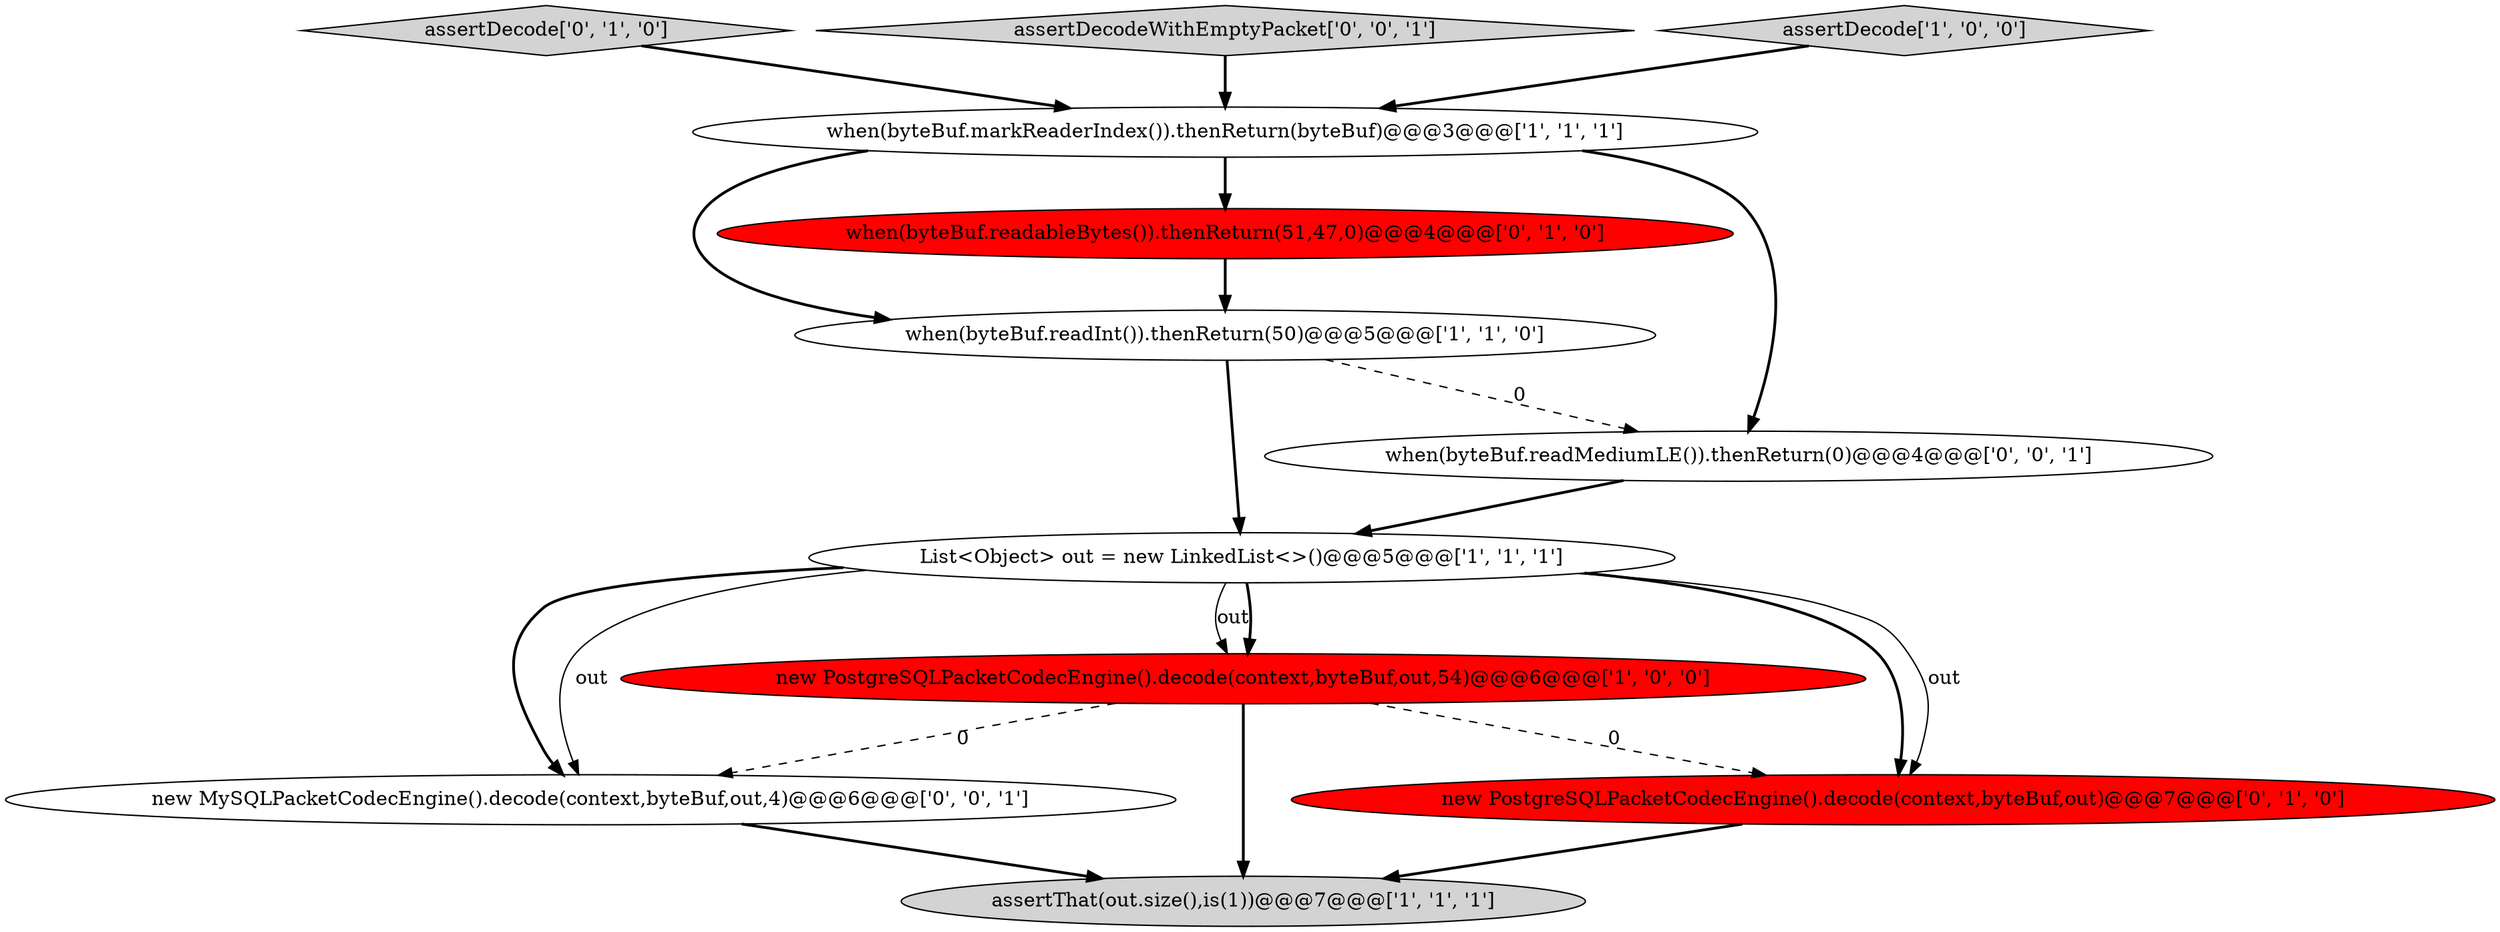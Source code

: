 digraph {
2 [style = filled, label = "assertThat(out.size(),is(1))@@@7@@@['1', '1', '1']", fillcolor = lightgray, shape = ellipse image = "AAA0AAABBB1BBB"];
3 [style = filled, label = "when(byteBuf.readInt()).thenReturn(50)@@@5@@@['1', '1', '0']", fillcolor = white, shape = ellipse image = "AAA0AAABBB1BBB"];
8 [style = filled, label = "assertDecode['0', '1', '0']", fillcolor = lightgray, shape = diamond image = "AAA0AAABBB2BBB"];
10 [style = filled, label = "assertDecodeWithEmptyPacket['0', '0', '1']", fillcolor = lightgray, shape = diamond image = "AAA0AAABBB3BBB"];
7 [style = filled, label = "when(byteBuf.readableBytes()).thenReturn(51,47,0)@@@4@@@['0', '1', '0']", fillcolor = red, shape = ellipse image = "AAA1AAABBB2BBB"];
9 [style = filled, label = "new MySQLPacketCodecEngine().decode(context,byteBuf,out,4)@@@6@@@['0', '0', '1']", fillcolor = white, shape = ellipse image = "AAA0AAABBB3BBB"];
5 [style = filled, label = "new PostgreSQLPacketCodecEngine().decode(context,byteBuf,out,54)@@@6@@@['1', '0', '0']", fillcolor = red, shape = ellipse image = "AAA1AAABBB1BBB"];
1 [style = filled, label = "when(byteBuf.markReaderIndex()).thenReturn(byteBuf)@@@3@@@['1', '1', '1']", fillcolor = white, shape = ellipse image = "AAA0AAABBB1BBB"];
0 [style = filled, label = "List<Object> out = new LinkedList<>()@@@5@@@['1', '1', '1']", fillcolor = white, shape = ellipse image = "AAA0AAABBB1BBB"];
6 [style = filled, label = "new PostgreSQLPacketCodecEngine().decode(context,byteBuf,out)@@@7@@@['0', '1', '0']", fillcolor = red, shape = ellipse image = "AAA1AAABBB2BBB"];
4 [style = filled, label = "assertDecode['1', '0', '0']", fillcolor = lightgray, shape = diamond image = "AAA0AAABBB1BBB"];
11 [style = filled, label = "when(byteBuf.readMediumLE()).thenReturn(0)@@@4@@@['0', '0', '1']", fillcolor = white, shape = ellipse image = "AAA0AAABBB3BBB"];
0->9 [style = bold, label=""];
0->6 [style = bold, label=""];
9->2 [style = bold, label=""];
1->3 [style = bold, label=""];
0->6 [style = solid, label="out"];
5->9 [style = dashed, label="0"];
0->9 [style = solid, label="out"];
1->7 [style = bold, label=""];
7->3 [style = bold, label=""];
3->0 [style = bold, label=""];
1->11 [style = bold, label=""];
6->2 [style = bold, label=""];
8->1 [style = bold, label=""];
5->2 [style = bold, label=""];
11->0 [style = bold, label=""];
5->6 [style = dashed, label="0"];
4->1 [style = bold, label=""];
10->1 [style = bold, label=""];
0->5 [style = solid, label="out"];
3->11 [style = dashed, label="0"];
0->5 [style = bold, label=""];
}
